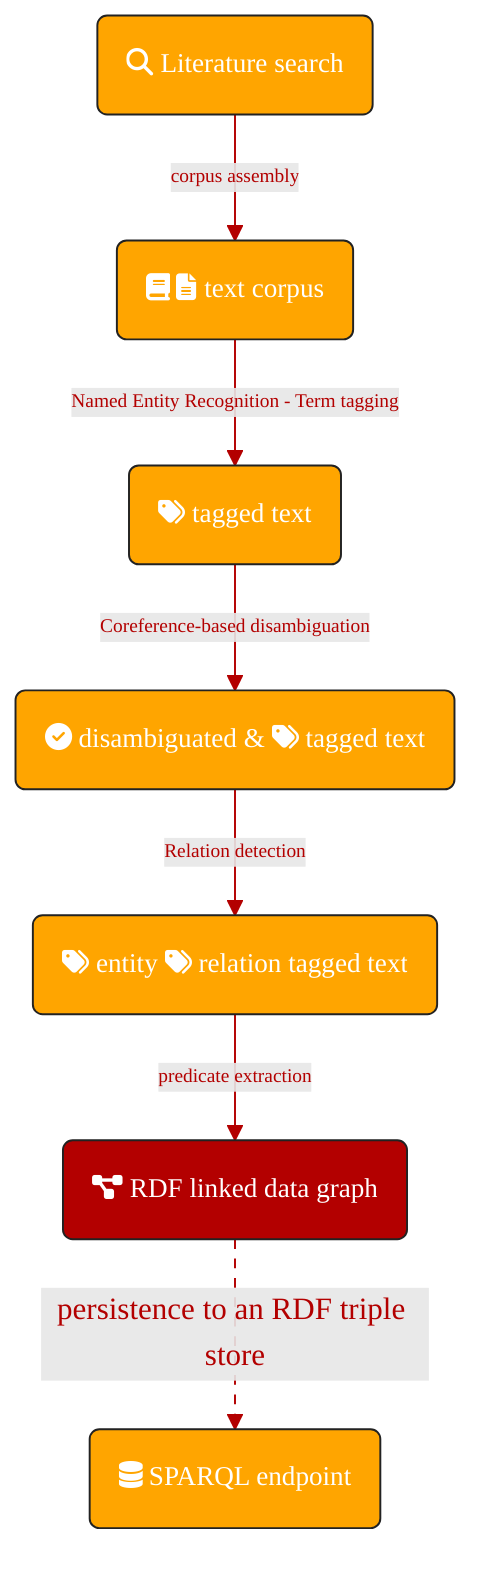 graph TD;

    A(fa:fa-search Literature search):::box2 -->|corpus assembly| B(fa:fa-book fa:fa-file-alt text corpus):::box2

    B --> |Named Entity Recognition - Term tagging|C(fa:fa-tags tagged text):::box2

    C --> |Coreference-based disambiguation |D( fa:fa-circle-check disambiguated & fa:fa-tags tagged text):::box2

    D --> |Relation detection| E(fa:fa-tags entity fa:fa-tags relation tagged text):::box2

    E --> |predicate extraction| F(fas:fa-diagram-project RDF linked data graph):::box

    F --> |persistence to an RDF triple store| G(fa:fa-database SPARQL endpoint):::box2

classDef box font-family:avenir,font-size:14px,fill:#B30000,stroke:#222,color:#fff,stroke-width:1px
classDef box2 font-family:avenir,font-size:14px,fill:orange,stroke:#222,color:#fff,stroke-width:1px

linkStyle 0,1,2,3,4,5 stroke:#B30000,stroke-width:1px,color:#B30000,font-family:avenir,font-size:10px
linkStyle 5 stroke:#B30000,font-family:avenir,stroke-width:1px,color:#B30000,stroke-dasharray:5